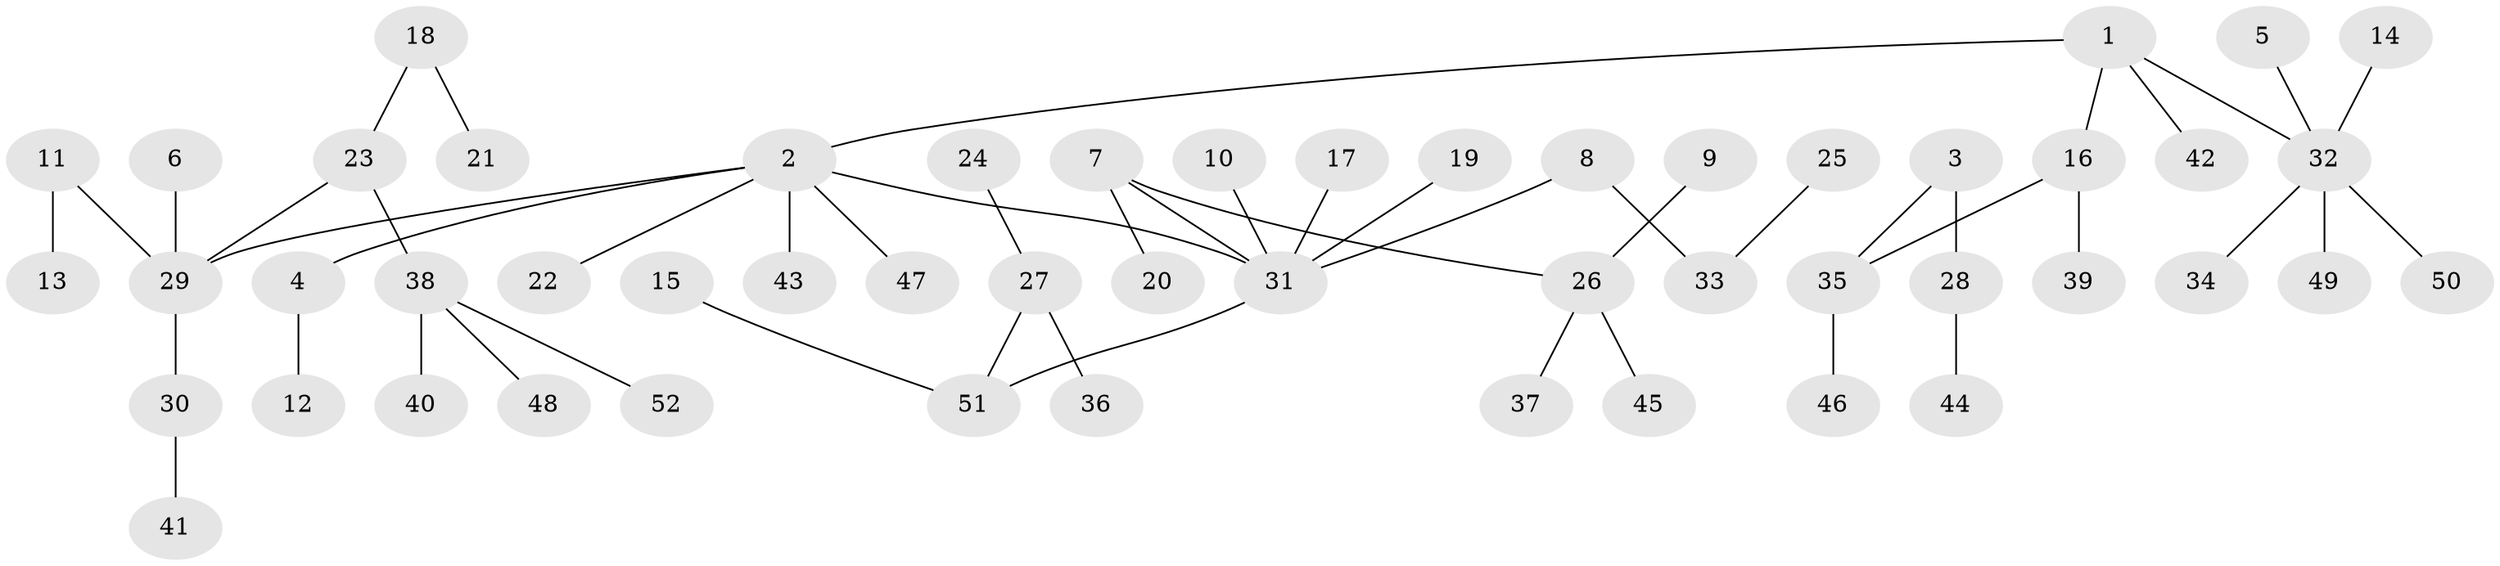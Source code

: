 // original degree distribution, {2: 0.33653846153846156, 6: 0.009615384615384616, 8: 0.009615384615384616, 4: 0.0673076923076923, 3: 0.10576923076923077, 1: 0.4423076923076923, 5: 0.028846153846153848}
// Generated by graph-tools (version 1.1) at 2025/50/03/09/25 03:50:22]
// undirected, 52 vertices, 51 edges
graph export_dot {
graph [start="1"]
  node [color=gray90,style=filled];
  1;
  2;
  3;
  4;
  5;
  6;
  7;
  8;
  9;
  10;
  11;
  12;
  13;
  14;
  15;
  16;
  17;
  18;
  19;
  20;
  21;
  22;
  23;
  24;
  25;
  26;
  27;
  28;
  29;
  30;
  31;
  32;
  33;
  34;
  35;
  36;
  37;
  38;
  39;
  40;
  41;
  42;
  43;
  44;
  45;
  46;
  47;
  48;
  49;
  50;
  51;
  52;
  1 -- 2 [weight=1.0];
  1 -- 16 [weight=1.0];
  1 -- 32 [weight=1.0];
  1 -- 42 [weight=1.0];
  2 -- 4 [weight=1.0];
  2 -- 22 [weight=1.0];
  2 -- 29 [weight=1.0];
  2 -- 31 [weight=1.0];
  2 -- 43 [weight=1.0];
  2 -- 47 [weight=1.0];
  3 -- 28 [weight=1.0];
  3 -- 35 [weight=1.0];
  4 -- 12 [weight=1.0];
  5 -- 32 [weight=1.0];
  6 -- 29 [weight=1.0];
  7 -- 20 [weight=1.0];
  7 -- 26 [weight=1.0];
  7 -- 31 [weight=1.0];
  8 -- 31 [weight=1.0];
  8 -- 33 [weight=1.0];
  9 -- 26 [weight=1.0];
  10 -- 31 [weight=1.0];
  11 -- 13 [weight=1.0];
  11 -- 29 [weight=1.0];
  14 -- 32 [weight=1.0];
  15 -- 51 [weight=1.0];
  16 -- 35 [weight=1.0];
  16 -- 39 [weight=1.0];
  17 -- 31 [weight=1.0];
  18 -- 21 [weight=1.0];
  18 -- 23 [weight=1.0];
  19 -- 31 [weight=1.0];
  23 -- 29 [weight=1.0];
  23 -- 38 [weight=1.0];
  24 -- 27 [weight=1.0];
  25 -- 33 [weight=1.0];
  26 -- 37 [weight=1.0];
  26 -- 45 [weight=1.0];
  27 -- 36 [weight=1.0];
  27 -- 51 [weight=1.0];
  28 -- 44 [weight=1.0];
  29 -- 30 [weight=1.0];
  30 -- 41 [weight=1.0];
  31 -- 51 [weight=1.0];
  32 -- 34 [weight=1.0];
  32 -- 49 [weight=1.0];
  32 -- 50 [weight=1.0];
  35 -- 46 [weight=1.0];
  38 -- 40 [weight=1.0];
  38 -- 48 [weight=1.0];
  38 -- 52 [weight=1.0];
}
